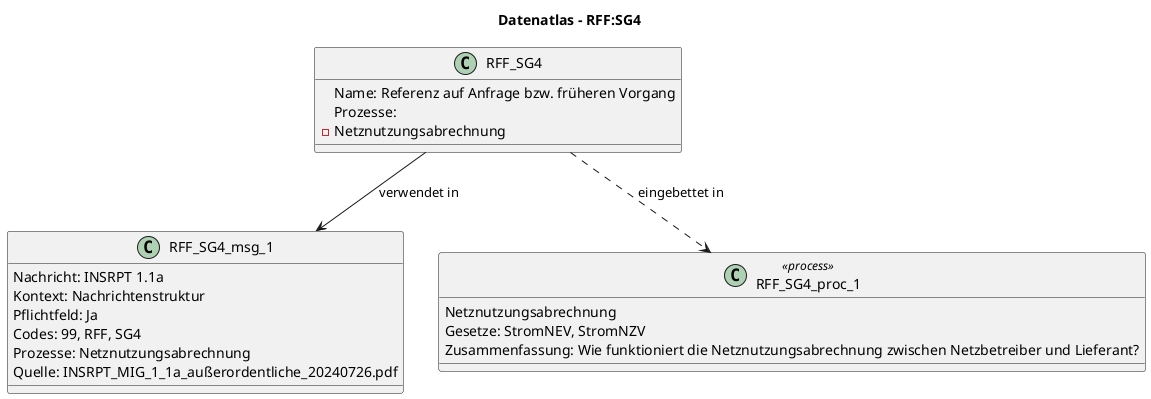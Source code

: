 @startuml
title Datenatlas – RFF:SG4
class RFF_SG4 {
  Name: Referenz auf Anfrage bzw. früheren Vorgang
  Prozesse:
    - Netznutzungsabrechnung
}
class RFF_SG4_msg_1 {
  Nachricht: INSRPT 1.1a
  Kontext: Nachrichtenstruktur
  Pflichtfeld: Ja
  Codes: 99, RFF, SG4
  Prozesse: Netznutzungsabrechnung
  Quelle: INSRPT_MIG_1_1a_außerordentliche_20240726.pdf
}
RFF_SG4 --> RFF_SG4_msg_1 : verwendet in
class RFF_SG4_proc_1 <<process>> {
  Netznutzungsabrechnung
  Gesetze: StromNEV, StromNZV
  Zusammenfassung: Wie funktioniert die Netznutzungsabrechnung zwischen Netzbetreiber und Lieferant?
}
RFF_SG4 ..> RFF_SG4_proc_1 : eingebettet in
@enduml